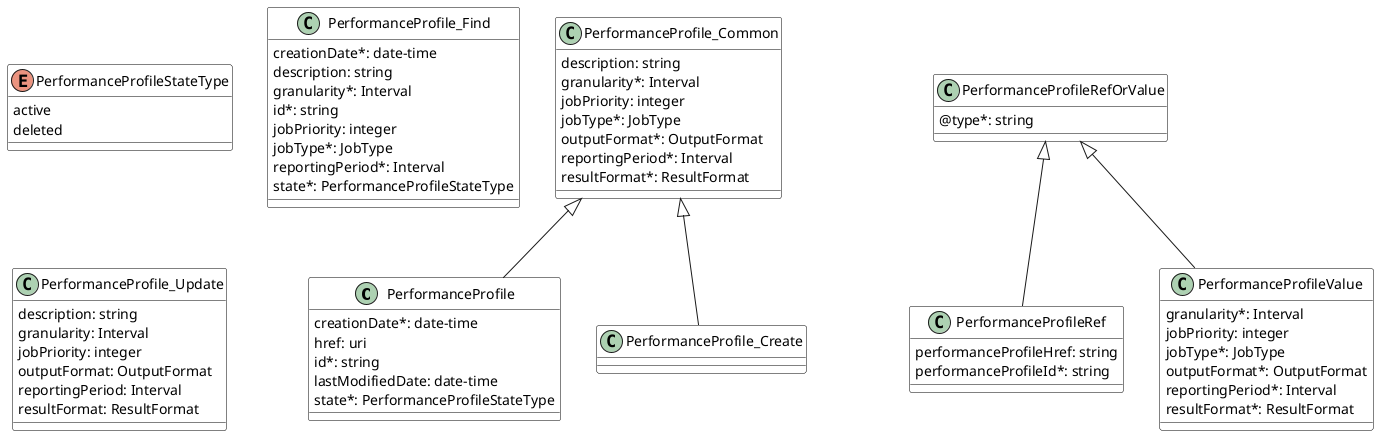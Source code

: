 @startuml performanceMonitoringDataModelPart3
skinparam {
    ClassBackgroundColor White
    ClassBorderColor Black
}

class PerformanceProfile {
    creationDate*: date-time
    href: uri
    id*: string
    lastModifiedDate: date-time
    state*: PerformanceProfileStateType
}
PerformanceProfile_Common <|-- PerformanceProfile

class PerformanceProfileRef {
    performanceProfileHref: string
    performanceProfileId*: string
}
PerformanceProfileRefOrValue <|-- PerformanceProfileRef

class PerformanceProfileRefOrValue {
    @type*: string
}

enum PerformanceProfileStateType {
    active
    deleted
}

class PerformanceProfileValue {
    granularity*: Interval
    jobPriority: integer
    jobType*: JobType
    outputFormat*: OutputFormat
    reportingPeriod*: Interval
    resultFormat*: ResultFormat
}
PerformanceProfileRefOrValue <|-- PerformanceProfileValue

class PerformanceProfile_Common {
    description: string
    granularity*: Interval
    jobPriority: integer
    jobType*: JobType
    outputFormat*: OutputFormat
    reportingPeriod*: Interval
    resultFormat*: ResultFormat
}

class PerformanceProfile_Create {
}
PerformanceProfile_Common <|-- PerformanceProfile_Create

class PerformanceProfile_Find {
    creationDate*: date-time
    description: string
    granularity*: Interval
    id*: string
    jobPriority: integer
    jobType*: JobType
    reportingPeriod*: Interval
    state*: PerformanceProfileStateType
}

class PerformanceProfile_Update {
    description: string
    granularity: Interval
    jobPriority: integer
    outputFormat: OutputFormat
    reportingPeriod: Interval
    resultFormat: ResultFormat
}

@enduml